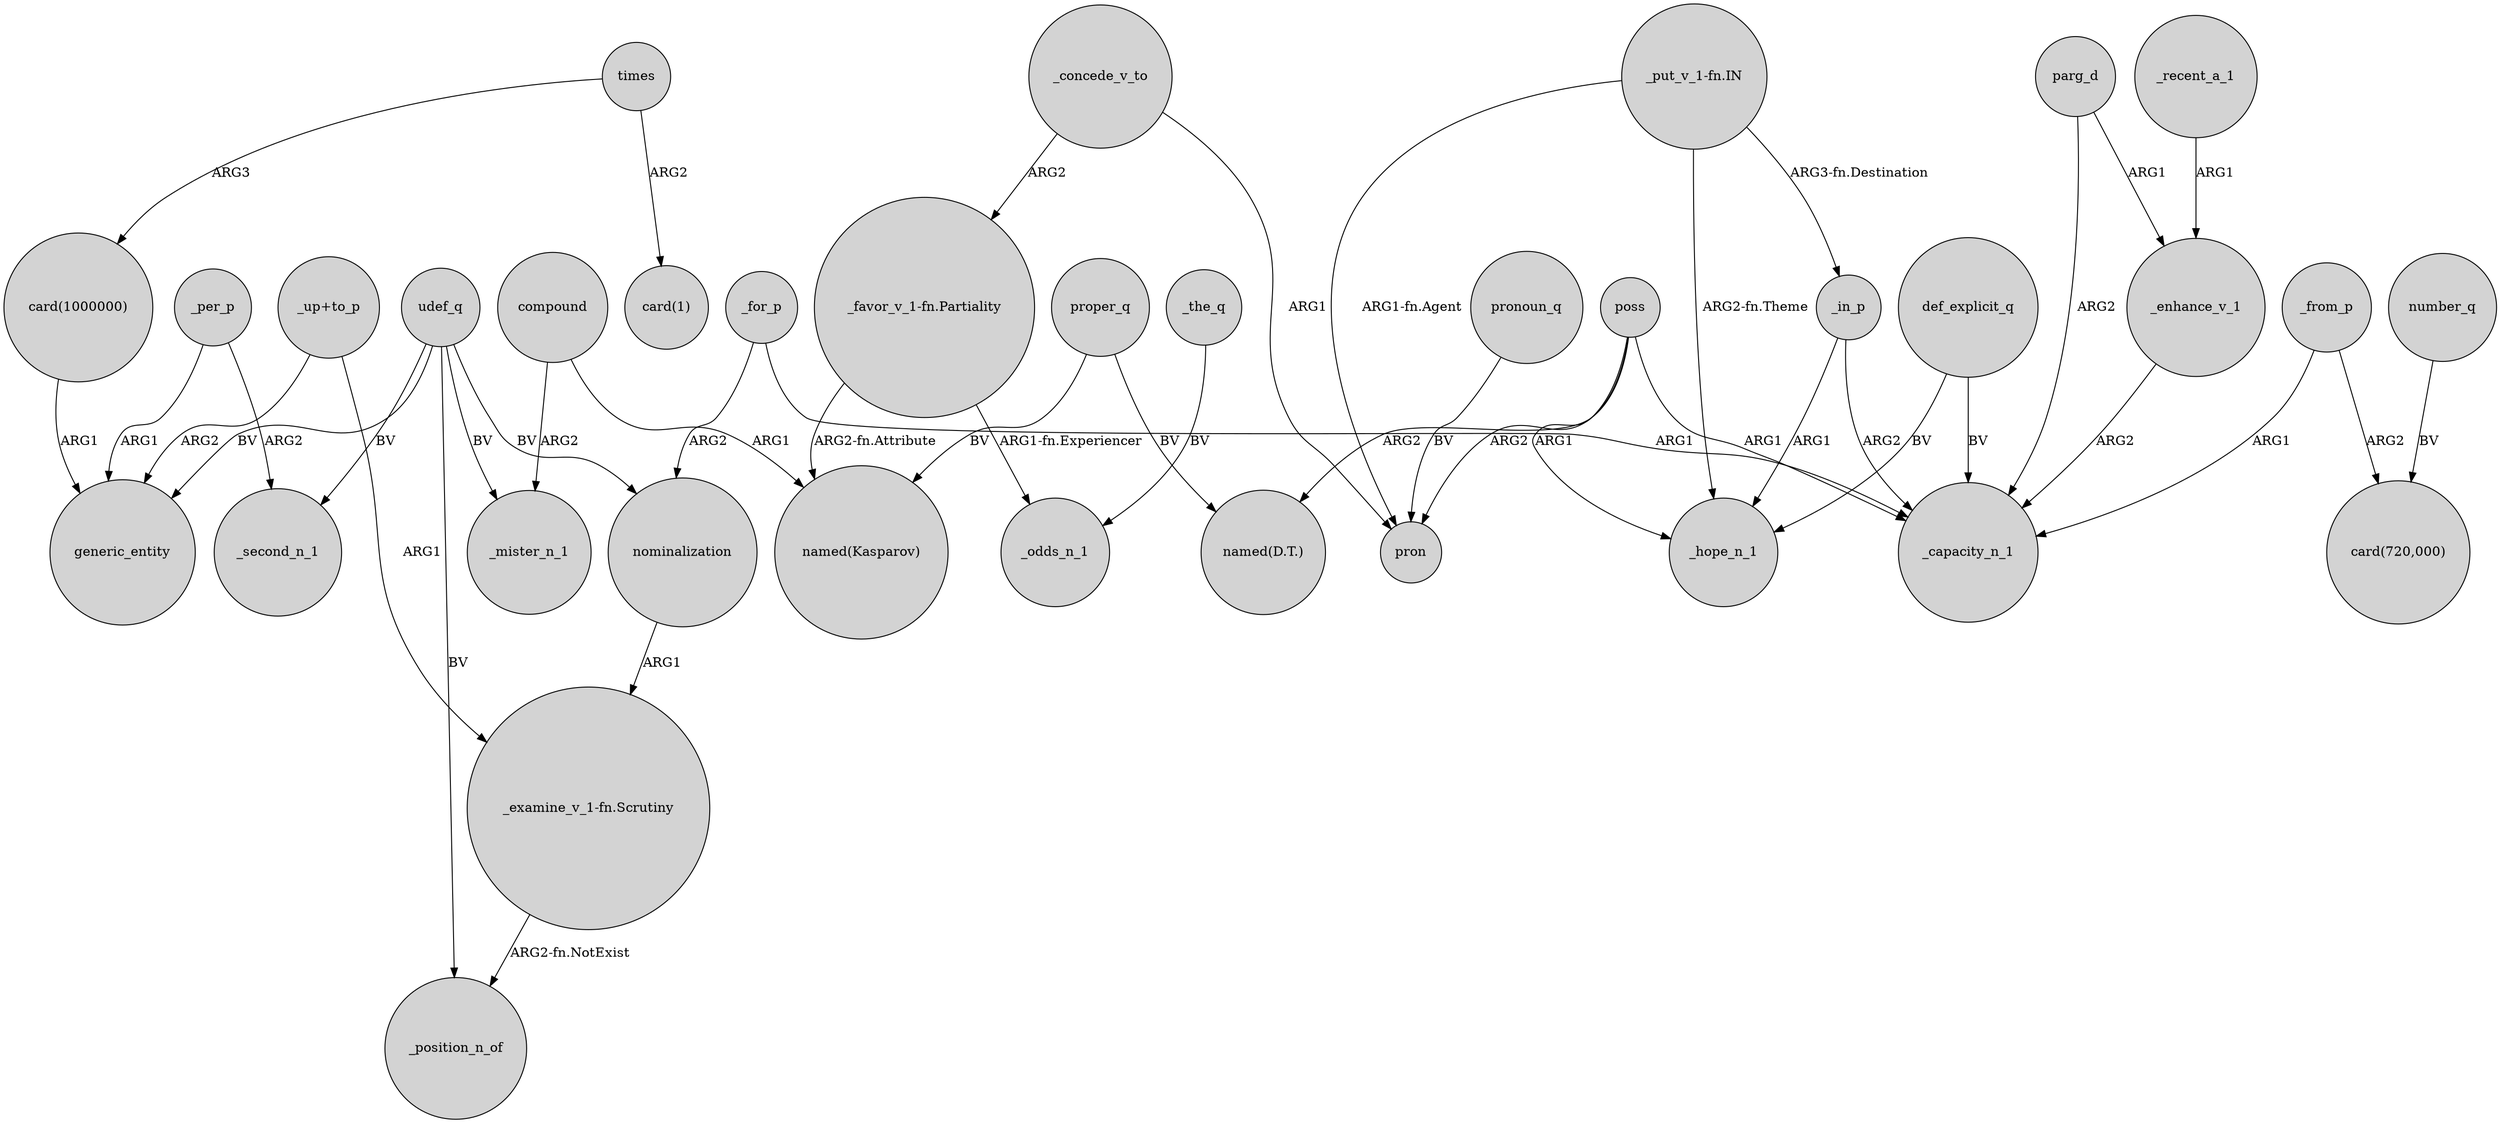 digraph {
	node [shape=circle style=filled]
	"card(1000000)" -> generic_entity [label=ARG1]
	poss -> "named(D.T.)" [label=ARG2]
	_recent_a_1 -> _enhance_v_1 [label=ARG1]
	"_put_v_1-fn.IN" -> pron [label="ARG1-fn.Agent"]
	_concede_v_to -> "_favor_v_1-fn.Partiality" [label=ARG2]
	_per_p -> _second_n_1 [label=ARG2]
	_for_p -> _capacity_n_1 [label=ARG1]
	udef_q -> generic_entity [label=BV]
	poss -> pron [label=ARG2]
	_in_p -> _hope_n_1 [label=ARG1]
	def_explicit_q -> _hope_n_1 [label=BV]
	_from_p -> _capacity_n_1 [label=ARG1]
	"_put_v_1-fn.IN" -> _hope_n_1 [label="ARG2-fn.Theme"]
	proper_q -> "named(D.T.)" [label=BV]
	compound -> _mister_n_1 [label=ARG2]
	parg_d -> _capacity_n_1 [label=ARG2]
	_enhance_v_1 -> _capacity_n_1 [label=ARG2]
	nominalization -> "_examine_v_1-fn.Scrutiny" [label=ARG1]
	_for_p -> nominalization [label=ARG2]
	"_put_v_1-fn.IN" -> _in_p [label="ARG3-fn.Destination"]
	udef_q -> _mister_n_1 [label=BV]
	"_up+to_p" -> "_examine_v_1-fn.Scrutiny" [label=ARG1]
	_per_p -> generic_entity [label=ARG1]
	compound -> "named(Kasparov)" [label=ARG1]
	"_up+to_p" -> generic_entity [label=ARG2]
	"_examine_v_1-fn.Scrutiny" -> _position_n_of [label="ARG2-fn.NotExist"]
	"_favor_v_1-fn.Partiality" -> _odds_n_1 [label="ARG1-fn.Experiencer"]
	pronoun_q -> pron [label=BV]
	number_q -> "card(720,000)" [label=BV]
	poss -> _hope_n_1 [label=ARG1]
	times -> "card(1)" [label=ARG2]
	times -> "card(1000000)" [label=ARG3]
	parg_d -> _enhance_v_1 [label=ARG1]
	udef_q -> _second_n_1 [label=BV]
	_in_p -> _capacity_n_1 [label=ARG2]
	def_explicit_q -> _capacity_n_1 [label=BV]
	poss -> _capacity_n_1 [label=ARG1]
	udef_q -> nominalization [label=BV]
	_from_p -> "card(720,000)" [label=ARG2]
	_the_q -> _odds_n_1 [label=BV]
	"_favor_v_1-fn.Partiality" -> "named(Kasparov)" [label="ARG2-fn.Attribute"]
	udef_q -> _position_n_of [label=BV]
	_concede_v_to -> pron [label=ARG1]
	proper_q -> "named(Kasparov)" [label=BV]
}
